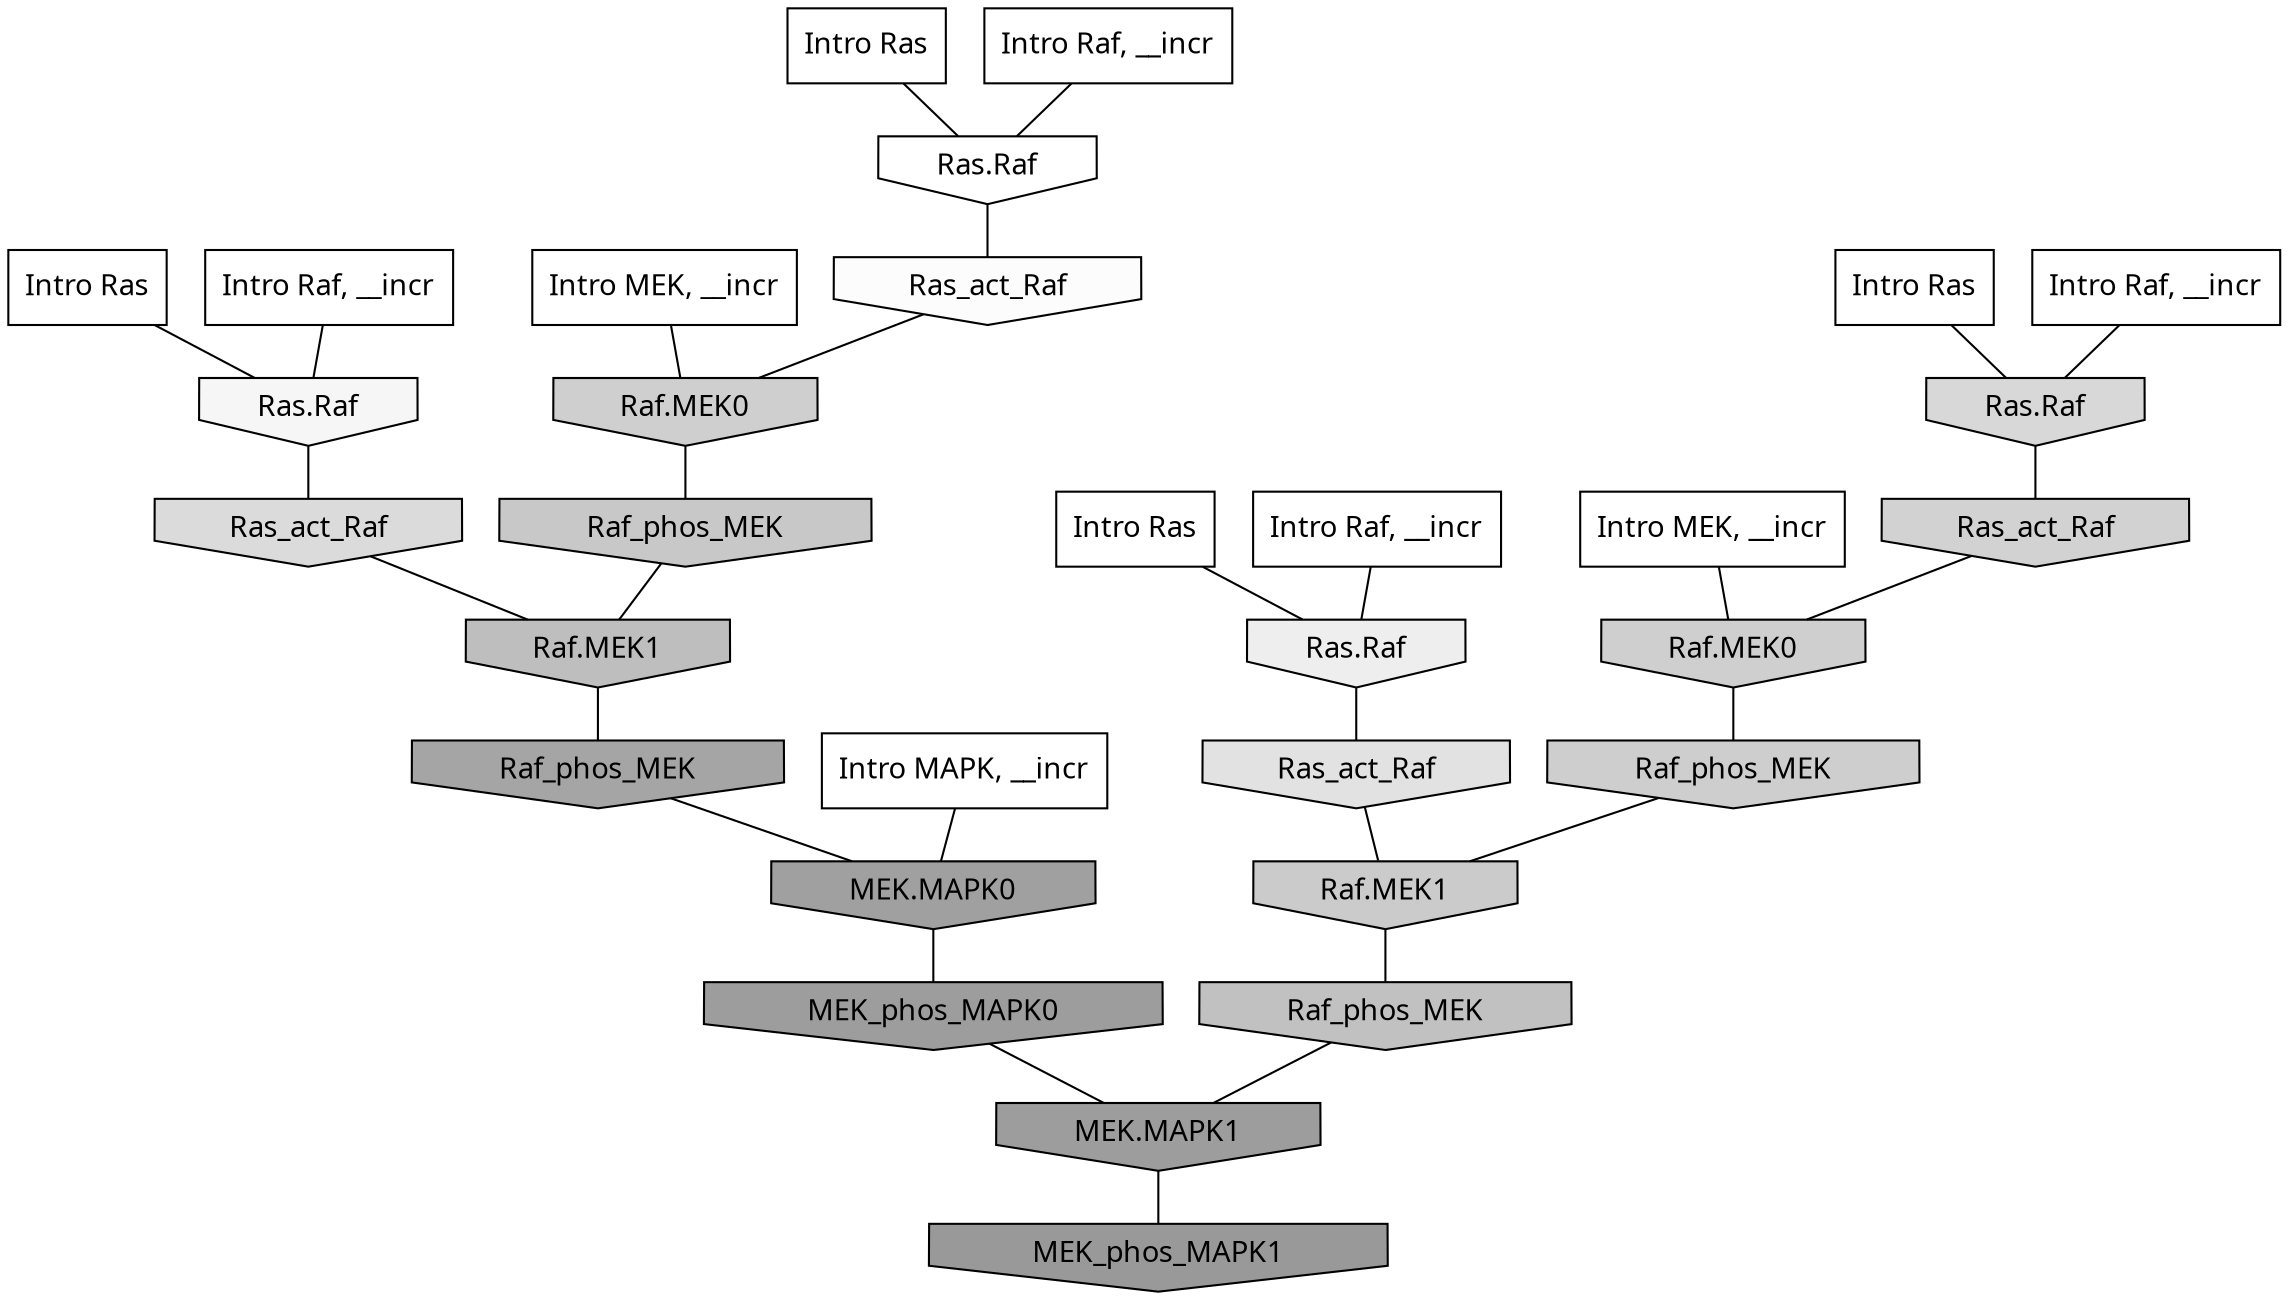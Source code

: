 digraph G{
  rankdir="TB";
  ranksep=0.30;
  node [fontname="CMU Serif"];
  edge [fontname="CMU Serif"];
  
  0 [label="Intro Ras", shape=rectangle, style=filled, fillcolor="0.000 0.000 1.000"]
  
  48 [label="Intro Ras", shape=rectangle, style=filled, fillcolor="0.000 0.000 1.000"]
  
  90 [label="Intro Ras", shape=rectangle, style=filled, fillcolor="0.000 0.000 1.000"]
  
  96 [label="Intro Ras", shape=rectangle, style=filled, fillcolor="0.000 0.000 1.000"]
  
  430 [label="Intro Raf, __incr", shape=rectangle, style=filled, fillcolor="0.000 0.000 1.000"]
  
  1001 [label="Intro Raf, __incr", shape=rectangle, style=filled, fillcolor="0.000 0.000 1.000"]
  
  1064 [label="Intro Raf, __incr", shape=rectangle, style=filled, fillcolor="0.000 0.000 1.000"]
  
  1074 [label="Intro Raf, __incr", shape=rectangle, style=filled, fillcolor="0.000 0.000 1.000"]
  
  1524 [label="Intro MEK, __incr", shape=rectangle, style=filled, fillcolor="0.000 0.000 1.000"]
  
  1818 [label="Intro MEK, __incr", shape=rectangle, style=filled, fillcolor="0.000 0.000 1.000"]
  
  2463 [label="Intro MAPK, __incr", shape=rectangle, style=filled, fillcolor="0.000 0.000 1.000"]
  
  3268 [label="Ras.Raf", shape=invhouse, style=filled, fillcolor="0.000 0.000 1.000"]
  
  3400 [label="Ras_act_Raf", shape=invhouse, style=filled, fillcolor="0.000 0.000 0.987"]
  
  3559 [label="Ras.Raf", shape=invhouse, style=filled, fillcolor="0.000 0.000 0.964"]
  
  3939 [label="Ras.Raf", shape=invhouse, style=filled, fillcolor="0.000 0.000 0.931"]
  
  4682 [label="Ras_act_Raf", shape=invhouse, style=filled, fillcolor="0.000 0.000 0.884"]
  
  5093 [label="Ras_act_Raf", shape=invhouse, style=filled, fillcolor="0.000 0.000 0.859"]
  
  5407 [label="Ras.Raf", shape=invhouse, style=filled, fillcolor="0.000 0.000 0.844"]
  
  5710 [label="Ras_act_Raf", shape=invhouse, style=filled, fillcolor="0.000 0.000 0.824"]
  
  5981 [label="Raf.MEK0", shape=invhouse, style=filled, fillcolor="0.000 0.000 0.812"]
  
  6014 [label="Raf.MEK0", shape=invhouse, style=filled, fillcolor="0.000 0.000 0.809"]
  
  6068 [label="Raf_phos_MEK", shape=invhouse, style=filled, fillcolor="0.000 0.000 0.807"]
  
  6352 [label="Raf.MEK1", shape=invhouse, style=filled, fillcolor="0.000 0.000 0.795"]
  
  6633 [label="Raf_phos_MEK", shape=invhouse, style=filled, fillcolor="0.000 0.000 0.783"]
  
  7525 [label="Raf_phos_MEK", shape=invhouse, style=filled, fillcolor="0.000 0.000 0.755"]
  
  7835 [label="Raf.MEK1", shape=invhouse, style=filled, fillcolor="0.000 0.000 0.744"]
  
  12350 [label="Raf_phos_MEK", shape=invhouse, style=filled, fillcolor="0.000 0.000 0.646"]
  
  13508 [label="MEK.MAPK0", shape=invhouse, style=filled, fillcolor="0.000 0.000 0.627"]
  
  14415 [label="MEK_phos_MAPK0", shape=invhouse, style=filled, fillcolor="0.000 0.000 0.616"]
  
  14531 [label="MEK.MAPK1", shape=invhouse, style=filled, fillcolor="0.000 0.000 0.614"]
  
  15438 [label="MEK_phos_MAPK1", shape=invhouse, style=filled, fillcolor="0.000 0.000 0.600"]
  
  
  14531 -> 15438 [dir=none, color="0.000 0.000 0.000"] 
  14415 -> 14531 [dir=none, color="0.000 0.000 0.000"] 
  13508 -> 14415 [dir=none, color="0.000 0.000 0.000"] 
  12350 -> 13508 [dir=none, color="0.000 0.000 0.000"] 
  7835 -> 12350 [dir=none, color="0.000 0.000 0.000"] 
  7525 -> 14531 [dir=none, color="0.000 0.000 0.000"] 
  6633 -> 7835 [dir=none, color="0.000 0.000 0.000"] 
  6352 -> 7525 [dir=none, color="0.000 0.000 0.000"] 
  6068 -> 6352 [dir=none, color="0.000 0.000 0.000"] 
  6014 -> 6068 [dir=none, color="0.000 0.000 0.000"] 
  5981 -> 6633 [dir=none, color="0.000 0.000 0.000"] 
  5710 -> 6014 [dir=none, color="0.000 0.000 0.000"] 
  5407 -> 5710 [dir=none, color="0.000 0.000 0.000"] 
  5093 -> 7835 [dir=none, color="0.000 0.000 0.000"] 
  4682 -> 6352 [dir=none, color="0.000 0.000 0.000"] 
  3939 -> 4682 [dir=none, color="0.000 0.000 0.000"] 
  3559 -> 5093 [dir=none, color="0.000 0.000 0.000"] 
  3400 -> 5981 [dir=none, color="0.000 0.000 0.000"] 
  3268 -> 3400 [dir=none, color="0.000 0.000 0.000"] 
  2463 -> 13508 [dir=none, color="0.000 0.000 0.000"] 
  1818 -> 6014 [dir=none, color="0.000 0.000 0.000"] 
  1524 -> 5981 [dir=none, color="0.000 0.000 0.000"] 
  1074 -> 3268 [dir=none, color="0.000 0.000 0.000"] 
  1064 -> 5407 [dir=none, color="0.000 0.000 0.000"] 
  1001 -> 3939 [dir=none, color="0.000 0.000 0.000"] 
  430 -> 3559 [dir=none, color="0.000 0.000 0.000"] 
  96 -> 5407 [dir=none, color="0.000 0.000 0.000"] 
  90 -> 3939 [dir=none, color="0.000 0.000 0.000"] 
  48 -> 3268 [dir=none, color="0.000 0.000 0.000"] 
  0 -> 3559 [dir=none, color="0.000 0.000 0.000"] 
  
  }

